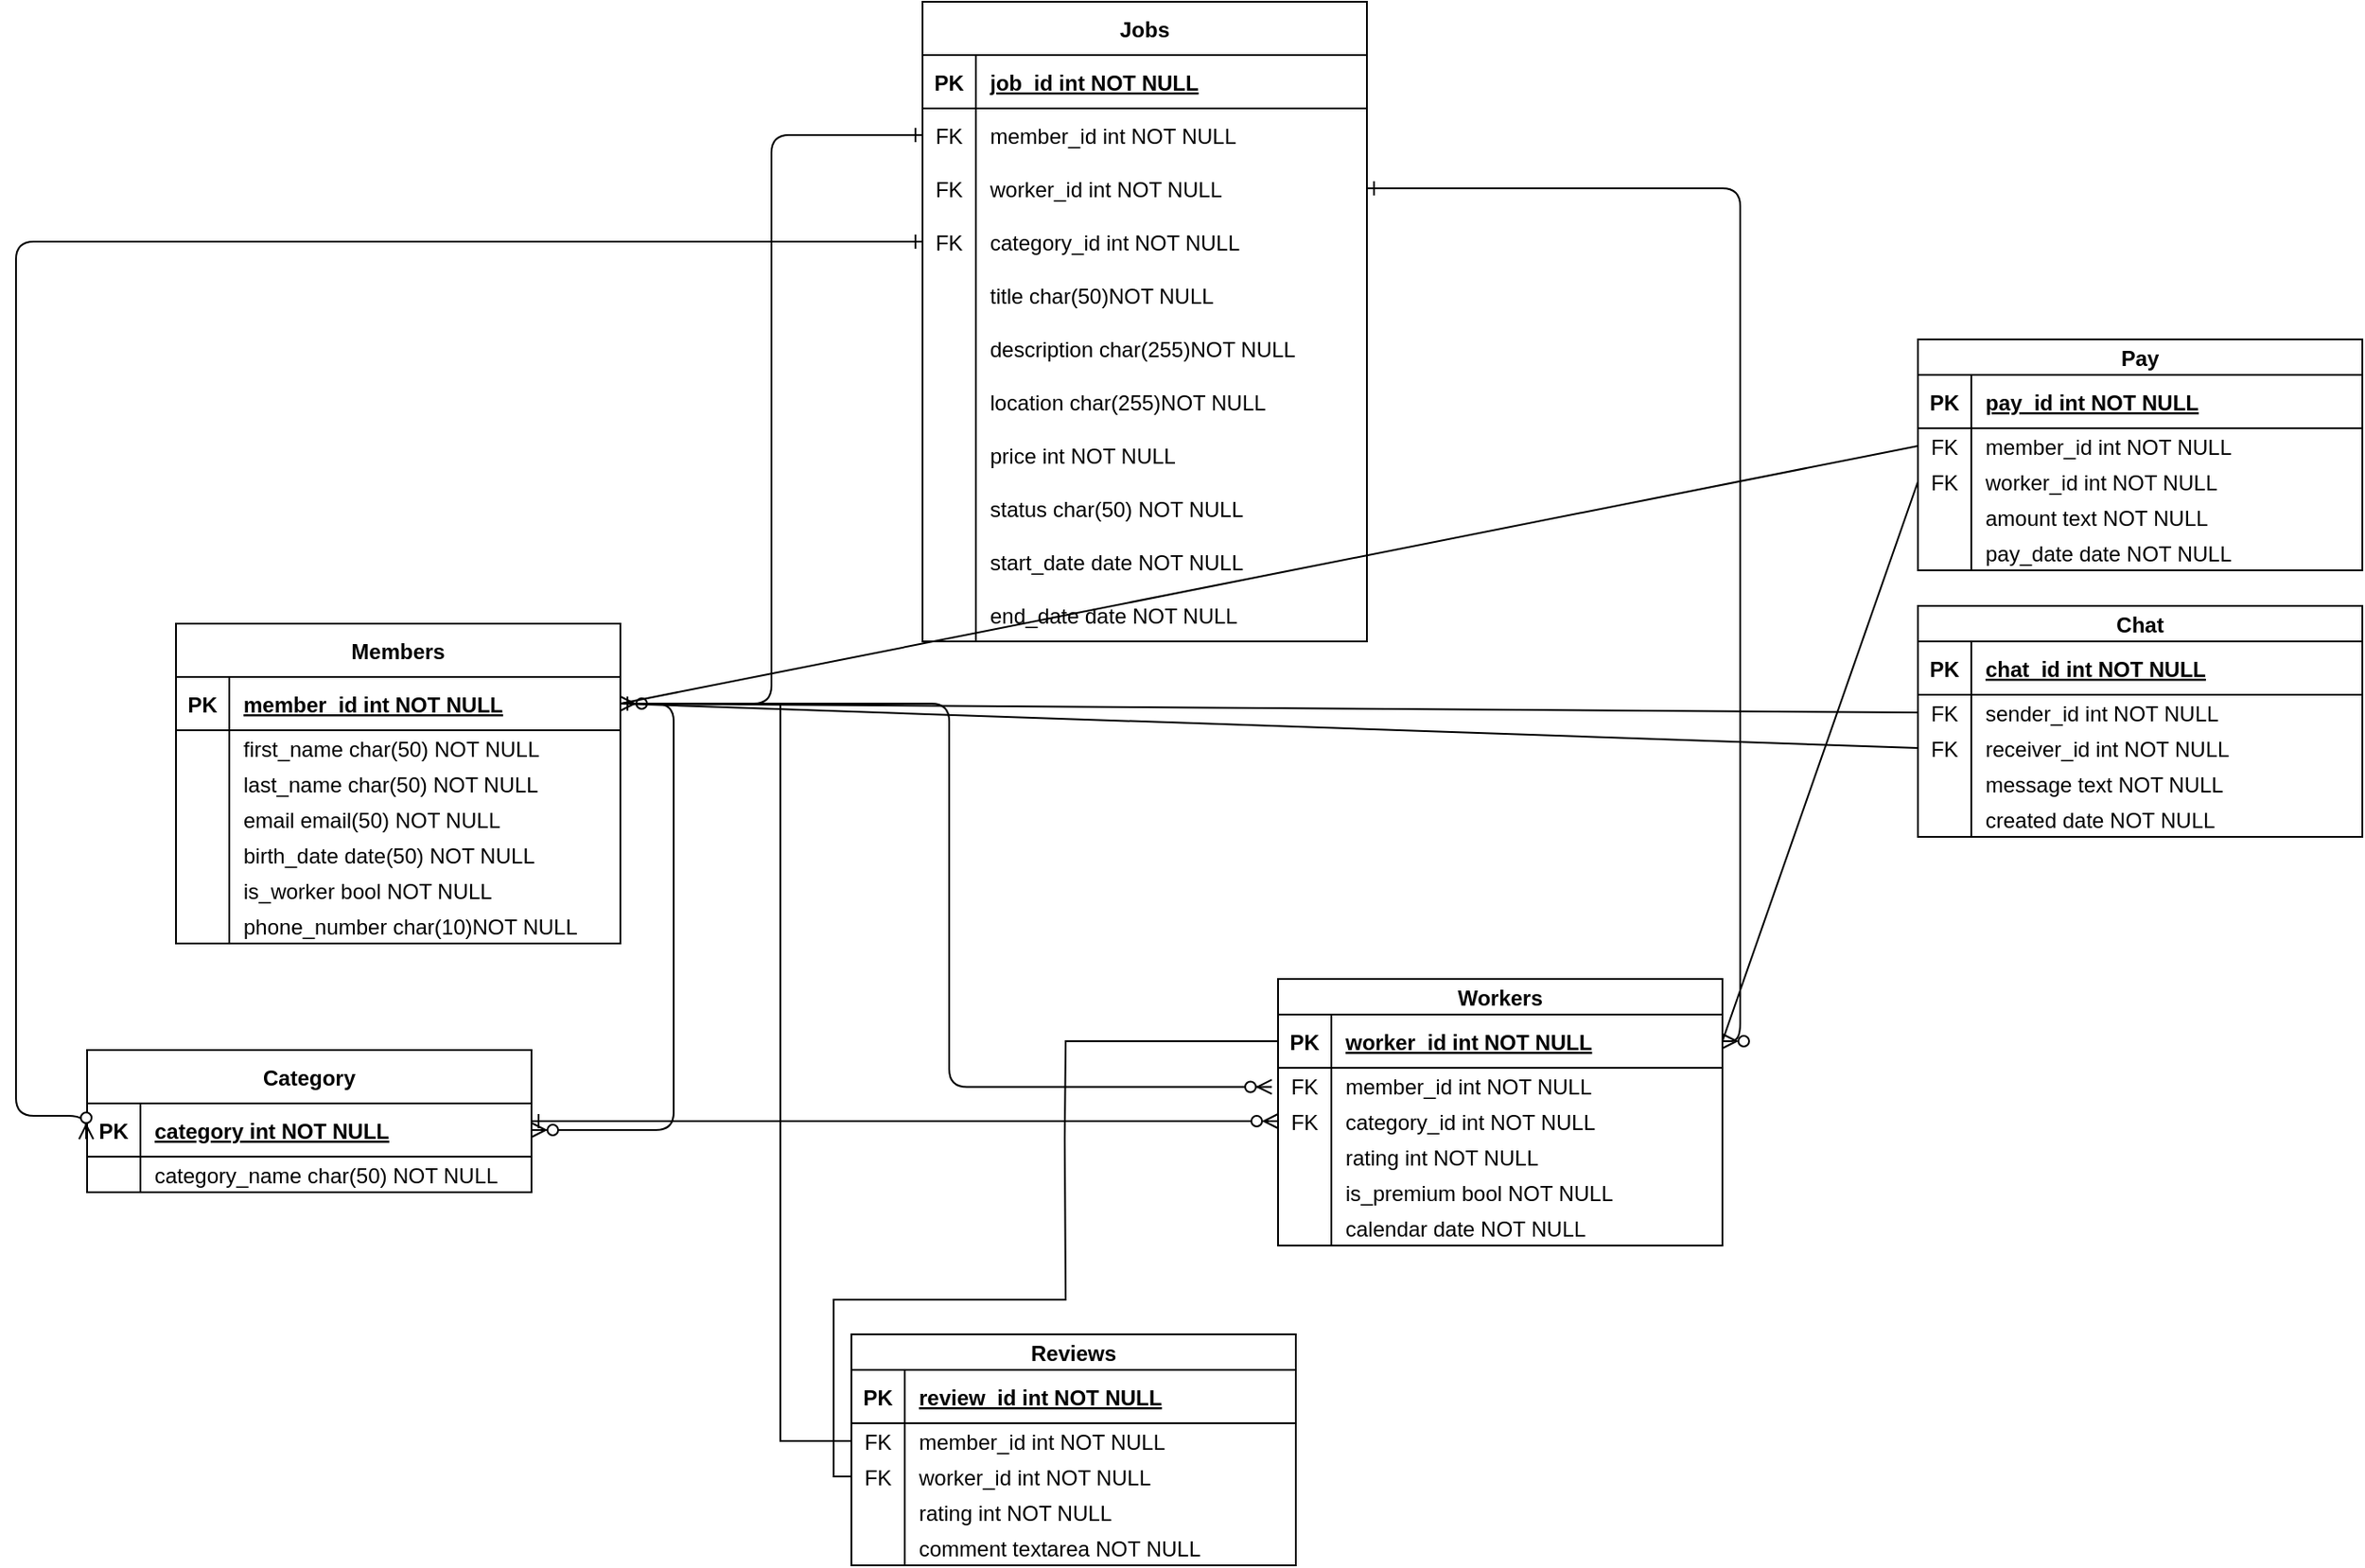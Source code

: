 <mxfile version="21.2.8" type="github">
  <diagram id="R2lEEEUBdFMjLlhIrx00" name="Page-1">
    <mxGraphModel dx="1394" dy="1897" grid="1" gridSize="10" guides="1" tooltips="1" connect="1" arrows="1" fold="1" page="1" pageScale="1" pageWidth="850" pageHeight="1100" math="0" shadow="0" extFonts="Permanent Marker^https://fonts.googleapis.com/css?family=Permanent+Marker">
      <root>
        <mxCell id="0" />
        <mxCell id="1" parent="0" />
        <mxCell id="C-vyLk0tnHw3VtMMgP7b-1" value="" style="edgeStyle=orthogonalEdgeStyle;endArrow=ERzeroToMany;startArrow=ERone;endFill=1;startFill=0;entryX=-0.014;entryY=0.536;entryDx=0;entryDy=0;entryPerimeter=0;" parent="1" source="C-vyLk0tnHw3VtMMgP7b-24" target="wk7BbufMR_cjtcWU5ep9-25" edge="1">
          <mxGeometry width="100" height="100" relative="1" as="geometry">
            <mxPoint x="340" y="720" as="sourcePoint" />
            <mxPoint x="330" y="570" as="targetPoint" />
          </mxGeometry>
        </mxCell>
        <mxCell id="C-vyLk0tnHw3VtMMgP7b-12" value="" style="endArrow=ERzeroToMany;startArrow=ERone;endFill=1;startFill=0;exitX=0;exitY=0.5;exitDx=0;exitDy=0;entryX=1;entryY=0.5;entryDx=0;entryDy=0;edgeStyle=orthogonalEdgeStyle;" parent="1" source="C-vyLk0tnHw3VtMMgP7b-6" target="C-vyLk0tnHw3VtMMgP7b-24" edge="1">
          <mxGeometry width="100" height="100" relative="1" as="geometry">
            <mxPoint x="400" y="180" as="sourcePoint" />
            <mxPoint x="480" y="-80" as="targetPoint" />
          </mxGeometry>
        </mxCell>
        <mxCell id="C-vyLk0tnHw3VtMMgP7b-2" value="Jobs" style="shape=table;startSize=30;container=1;collapsible=1;childLayout=tableLayout;fixedRows=1;rowLines=0;fontStyle=1;align=center;resizeLast=1;" parent="1" vertex="1">
          <mxGeometry x="550" y="-360" width="250" height="360" as="geometry" />
        </mxCell>
        <mxCell id="C-vyLk0tnHw3VtMMgP7b-3" value="" style="shape=partialRectangle;collapsible=0;dropTarget=0;pointerEvents=0;fillColor=none;points=[[0,0.5],[1,0.5]];portConstraint=eastwest;top=0;left=0;right=0;bottom=1;" parent="C-vyLk0tnHw3VtMMgP7b-2" vertex="1">
          <mxGeometry y="30" width="250" height="30" as="geometry" />
        </mxCell>
        <mxCell id="C-vyLk0tnHw3VtMMgP7b-4" value="PK" style="shape=partialRectangle;overflow=hidden;connectable=0;fillColor=none;top=0;left=0;bottom=0;right=0;fontStyle=1;" parent="C-vyLk0tnHw3VtMMgP7b-3" vertex="1">
          <mxGeometry width="30" height="30" as="geometry">
            <mxRectangle width="30" height="30" as="alternateBounds" />
          </mxGeometry>
        </mxCell>
        <mxCell id="C-vyLk0tnHw3VtMMgP7b-5" value="job_id int NOT NULL " style="shape=partialRectangle;overflow=hidden;connectable=0;fillColor=none;top=0;left=0;bottom=0;right=0;align=left;spacingLeft=6;fontStyle=5;" parent="C-vyLk0tnHw3VtMMgP7b-3" vertex="1">
          <mxGeometry x="30" width="220" height="30" as="geometry">
            <mxRectangle width="220" height="30" as="alternateBounds" />
          </mxGeometry>
        </mxCell>
        <mxCell id="C-vyLk0tnHw3VtMMgP7b-6" value="" style="shape=partialRectangle;collapsible=0;dropTarget=0;pointerEvents=0;fillColor=none;points=[[0,0.5],[1,0.5]];portConstraint=eastwest;top=0;left=0;right=0;bottom=0;" parent="C-vyLk0tnHw3VtMMgP7b-2" vertex="1">
          <mxGeometry y="60" width="250" height="30" as="geometry" />
        </mxCell>
        <mxCell id="C-vyLk0tnHw3VtMMgP7b-7" value="FK" style="shape=partialRectangle;overflow=hidden;connectable=0;fillColor=none;top=0;left=0;bottom=0;right=0;" parent="C-vyLk0tnHw3VtMMgP7b-6" vertex="1">
          <mxGeometry width="30" height="30" as="geometry">
            <mxRectangle width="30" height="30" as="alternateBounds" />
          </mxGeometry>
        </mxCell>
        <mxCell id="C-vyLk0tnHw3VtMMgP7b-8" value="member_id int NOT NULL" style="shape=partialRectangle;overflow=hidden;connectable=0;fillColor=none;top=0;left=0;bottom=0;right=0;align=left;spacingLeft=6;" parent="C-vyLk0tnHw3VtMMgP7b-6" vertex="1">
          <mxGeometry x="30" width="220" height="30" as="geometry">
            <mxRectangle width="220" height="30" as="alternateBounds" />
          </mxGeometry>
        </mxCell>
        <mxCell id="C-vyLk0tnHw3VtMMgP7b-9" value="" style="shape=partialRectangle;collapsible=0;dropTarget=0;pointerEvents=0;fillColor=none;points=[[0,0.5],[1,0.5]];portConstraint=eastwest;top=0;left=0;right=0;bottom=0;" parent="C-vyLk0tnHw3VtMMgP7b-2" vertex="1">
          <mxGeometry y="90" width="250" height="30" as="geometry" />
        </mxCell>
        <mxCell id="C-vyLk0tnHw3VtMMgP7b-10" value="FK" style="shape=partialRectangle;overflow=hidden;connectable=0;fillColor=none;top=0;left=0;bottom=0;right=0;" parent="C-vyLk0tnHw3VtMMgP7b-9" vertex="1">
          <mxGeometry width="30" height="30" as="geometry">
            <mxRectangle width="30" height="30" as="alternateBounds" />
          </mxGeometry>
        </mxCell>
        <mxCell id="C-vyLk0tnHw3VtMMgP7b-11" value="worker_id int NOT NULL" style="shape=partialRectangle;overflow=hidden;connectable=0;fillColor=none;top=0;left=0;bottom=0;right=0;align=left;spacingLeft=6;" parent="C-vyLk0tnHw3VtMMgP7b-9" vertex="1">
          <mxGeometry x="30" width="220" height="30" as="geometry">
            <mxRectangle width="220" height="30" as="alternateBounds" />
          </mxGeometry>
        </mxCell>
        <mxCell id="wk7BbufMR_cjtcWU5ep9-54" value="" style="shape=partialRectangle;collapsible=0;dropTarget=0;pointerEvents=0;fillColor=none;points=[[0,0.5],[1,0.5]];portConstraint=eastwest;top=0;left=0;right=0;bottom=0;" parent="C-vyLk0tnHw3VtMMgP7b-2" vertex="1">
          <mxGeometry y="120" width="250" height="30" as="geometry" />
        </mxCell>
        <mxCell id="wk7BbufMR_cjtcWU5ep9-55" value="FK" style="shape=partialRectangle;overflow=hidden;connectable=0;fillColor=none;top=0;left=0;bottom=0;right=0;" parent="wk7BbufMR_cjtcWU5ep9-54" vertex="1">
          <mxGeometry width="30" height="30" as="geometry">
            <mxRectangle width="30" height="30" as="alternateBounds" />
          </mxGeometry>
        </mxCell>
        <mxCell id="wk7BbufMR_cjtcWU5ep9-56" value="category_id int NOT NULL" style="shape=partialRectangle;overflow=hidden;connectable=0;fillColor=none;top=0;left=0;bottom=0;right=0;align=left;spacingLeft=6;" parent="wk7BbufMR_cjtcWU5ep9-54" vertex="1">
          <mxGeometry x="30" width="220" height="30" as="geometry">
            <mxRectangle width="220" height="30" as="alternateBounds" />
          </mxGeometry>
        </mxCell>
        <mxCell id="wk7BbufMR_cjtcWU5ep9-72" value="" style="shape=partialRectangle;collapsible=0;dropTarget=0;pointerEvents=0;fillColor=none;points=[[0,0.5],[1,0.5]];portConstraint=eastwest;top=0;left=0;right=0;bottom=0;" parent="C-vyLk0tnHw3VtMMgP7b-2" vertex="1">
          <mxGeometry y="150" width="250" height="30" as="geometry" />
        </mxCell>
        <mxCell id="wk7BbufMR_cjtcWU5ep9-73" value="" style="shape=partialRectangle;overflow=hidden;connectable=0;fillColor=none;top=0;left=0;bottom=0;right=0;" parent="wk7BbufMR_cjtcWU5ep9-72" vertex="1">
          <mxGeometry width="30" height="30" as="geometry">
            <mxRectangle width="30" height="30" as="alternateBounds" />
          </mxGeometry>
        </mxCell>
        <mxCell id="wk7BbufMR_cjtcWU5ep9-74" value="title char(50)NOT NULL" style="shape=partialRectangle;overflow=hidden;connectable=0;fillColor=none;top=0;left=0;bottom=0;right=0;align=left;spacingLeft=6;" parent="wk7BbufMR_cjtcWU5ep9-72" vertex="1">
          <mxGeometry x="30" width="220" height="30" as="geometry">
            <mxRectangle width="220" height="30" as="alternateBounds" />
          </mxGeometry>
        </mxCell>
        <mxCell id="wk7BbufMR_cjtcWU5ep9-75" value="" style="shape=partialRectangle;collapsible=0;dropTarget=0;pointerEvents=0;fillColor=none;points=[[0,0.5],[1,0.5]];portConstraint=eastwest;top=0;left=0;right=0;bottom=0;" parent="C-vyLk0tnHw3VtMMgP7b-2" vertex="1">
          <mxGeometry y="180" width="250" height="30" as="geometry" />
        </mxCell>
        <mxCell id="wk7BbufMR_cjtcWU5ep9-76" value="" style="shape=partialRectangle;overflow=hidden;connectable=0;fillColor=none;top=0;left=0;bottom=0;right=0;" parent="wk7BbufMR_cjtcWU5ep9-75" vertex="1">
          <mxGeometry width="30" height="30" as="geometry">
            <mxRectangle width="30" height="30" as="alternateBounds" />
          </mxGeometry>
        </mxCell>
        <mxCell id="wk7BbufMR_cjtcWU5ep9-77" value="description char(255)NOT NULL" style="shape=partialRectangle;overflow=hidden;connectable=0;fillColor=none;top=0;left=0;bottom=0;right=0;align=left;spacingLeft=6;" parent="wk7BbufMR_cjtcWU5ep9-75" vertex="1">
          <mxGeometry x="30" width="220" height="30" as="geometry">
            <mxRectangle width="220" height="30" as="alternateBounds" />
          </mxGeometry>
        </mxCell>
        <mxCell id="wk7BbufMR_cjtcWU5ep9-78" value="" style="shape=partialRectangle;collapsible=0;dropTarget=0;pointerEvents=0;fillColor=none;points=[[0,0.5],[1,0.5]];portConstraint=eastwest;top=0;left=0;right=0;bottom=0;" parent="C-vyLk0tnHw3VtMMgP7b-2" vertex="1">
          <mxGeometry y="210" width="250" height="30" as="geometry" />
        </mxCell>
        <mxCell id="wk7BbufMR_cjtcWU5ep9-79" value="" style="shape=partialRectangle;overflow=hidden;connectable=0;fillColor=none;top=0;left=0;bottom=0;right=0;" parent="wk7BbufMR_cjtcWU5ep9-78" vertex="1">
          <mxGeometry width="30" height="30" as="geometry">
            <mxRectangle width="30" height="30" as="alternateBounds" />
          </mxGeometry>
        </mxCell>
        <mxCell id="wk7BbufMR_cjtcWU5ep9-80" value="location char(255)NOT NULL" style="shape=partialRectangle;overflow=hidden;connectable=0;fillColor=none;top=0;left=0;bottom=0;right=0;align=left;spacingLeft=6;" parent="wk7BbufMR_cjtcWU5ep9-78" vertex="1">
          <mxGeometry x="30" width="220" height="30" as="geometry">
            <mxRectangle width="220" height="30" as="alternateBounds" />
          </mxGeometry>
        </mxCell>
        <mxCell id="wk7BbufMR_cjtcWU5ep9-83" value="" style="shape=partialRectangle;collapsible=0;dropTarget=0;pointerEvents=0;fillColor=none;points=[[0,0.5],[1,0.5]];portConstraint=eastwest;top=0;left=0;right=0;bottom=0;" parent="C-vyLk0tnHw3VtMMgP7b-2" vertex="1">
          <mxGeometry y="240" width="250" height="30" as="geometry" />
        </mxCell>
        <mxCell id="wk7BbufMR_cjtcWU5ep9-84" value="" style="shape=partialRectangle;overflow=hidden;connectable=0;fillColor=none;top=0;left=0;bottom=0;right=0;" parent="wk7BbufMR_cjtcWU5ep9-83" vertex="1">
          <mxGeometry width="30" height="30" as="geometry">
            <mxRectangle width="30" height="30" as="alternateBounds" />
          </mxGeometry>
        </mxCell>
        <mxCell id="wk7BbufMR_cjtcWU5ep9-85" value="price int NOT NULL" style="shape=partialRectangle;overflow=hidden;connectable=0;fillColor=none;top=0;left=0;bottom=0;right=0;align=left;spacingLeft=6;" parent="wk7BbufMR_cjtcWU5ep9-83" vertex="1">
          <mxGeometry x="30" width="220" height="30" as="geometry">
            <mxRectangle width="220" height="30" as="alternateBounds" />
          </mxGeometry>
        </mxCell>
        <mxCell id="wk7BbufMR_cjtcWU5ep9-86" value="" style="shape=partialRectangle;collapsible=0;dropTarget=0;pointerEvents=0;fillColor=none;points=[[0,0.5],[1,0.5]];portConstraint=eastwest;top=0;left=0;right=0;bottom=0;" parent="C-vyLk0tnHw3VtMMgP7b-2" vertex="1">
          <mxGeometry y="270" width="250" height="30" as="geometry" />
        </mxCell>
        <mxCell id="wk7BbufMR_cjtcWU5ep9-87" value="" style="shape=partialRectangle;overflow=hidden;connectable=0;fillColor=none;top=0;left=0;bottom=0;right=0;" parent="wk7BbufMR_cjtcWU5ep9-86" vertex="1">
          <mxGeometry width="30" height="30" as="geometry">
            <mxRectangle width="30" height="30" as="alternateBounds" />
          </mxGeometry>
        </mxCell>
        <mxCell id="wk7BbufMR_cjtcWU5ep9-88" value="status char(50) NOT NULL" style="shape=partialRectangle;overflow=hidden;connectable=0;fillColor=none;top=0;left=0;bottom=0;right=0;align=left;spacingLeft=6;" parent="wk7BbufMR_cjtcWU5ep9-86" vertex="1">
          <mxGeometry x="30" width="220" height="30" as="geometry">
            <mxRectangle width="220" height="30" as="alternateBounds" />
          </mxGeometry>
        </mxCell>
        <mxCell id="wk7BbufMR_cjtcWU5ep9-109" value="" style="shape=partialRectangle;collapsible=0;dropTarget=0;pointerEvents=0;fillColor=none;points=[[0,0.5],[1,0.5]];portConstraint=eastwest;top=0;left=0;right=0;bottom=0;" parent="C-vyLk0tnHw3VtMMgP7b-2" vertex="1">
          <mxGeometry y="300" width="250" height="30" as="geometry" />
        </mxCell>
        <mxCell id="wk7BbufMR_cjtcWU5ep9-110" value="" style="shape=partialRectangle;overflow=hidden;connectable=0;fillColor=none;top=0;left=0;bottom=0;right=0;" parent="wk7BbufMR_cjtcWU5ep9-109" vertex="1">
          <mxGeometry width="30" height="30" as="geometry">
            <mxRectangle width="30" height="30" as="alternateBounds" />
          </mxGeometry>
        </mxCell>
        <mxCell id="wk7BbufMR_cjtcWU5ep9-111" value="start_date date NOT NULL" style="shape=partialRectangle;overflow=hidden;connectable=0;fillColor=none;top=0;left=0;bottom=0;right=0;align=left;spacingLeft=6;" parent="wk7BbufMR_cjtcWU5ep9-109" vertex="1">
          <mxGeometry x="30" width="220" height="30" as="geometry">
            <mxRectangle width="220" height="30" as="alternateBounds" />
          </mxGeometry>
        </mxCell>
        <mxCell id="wk7BbufMR_cjtcWU5ep9-112" value="" style="shape=partialRectangle;collapsible=0;dropTarget=0;pointerEvents=0;fillColor=none;points=[[0,0.5],[1,0.5]];portConstraint=eastwest;top=0;left=0;right=0;bottom=0;" parent="C-vyLk0tnHw3VtMMgP7b-2" vertex="1">
          <mxGeometry y="330" width="250" height="30" as="geometry" />
        </mxCell>
        <mxCell id="wk7BbufMR_cjtcWU5ep9-113" value="" style="shape=partialRectangle;overflow=hidden;connectable=0;fillColor=none;top=0;left=0;bottom=0;right=0;" parent="wk7BbufMR_cjtcWU5ep9-112" vertex="1">
          <mxGeometry width="30" height="30" as="geometry">
            <mxRectangle width="30" height="30" as="alternateBounds" />
          </mxGeometry>
        </mxCell>
        <mxCell id="wk7BbufMR_cjtcWU5ep9-114" value="end_date date NOT NULL" style="shape=partialRectangle;overflow=hidden;connectable=0;fillColor=none;top=0;left=0;bottom=0;right=0;align=left;spacingLeft=6;" parent="wk7BbufMR_cjtcWU5ep9-112" vertex="1">
          <mxGeometry x="30" width="220" height="30" as="geometry">
            <mxRectangle width="220" height="30" as="alternateBounds" />
          </mxGeometry>
        </mxCell>
        <mxCell id="C-vyLk0tnHw3VtMMgP7b-23" value="Members" style="shape=table;startSize=30;container=1;collapsible=1;childLayout=tableLayout;fixedRows=1;rowLines=0;fontStyle=1;align=center;resizeLast=1;" parent="1" vertex="1">
          <mxGeometry x="130" y="-10" width="250" height="180" as="geometry" />
        </mxCell>
        <mxCell id="C-vyLk0tnHw3VtMMgP7b-24" value="" style="shape=partialRectangle;collapsible=0;dropTarget=0;pointerEvents=0;fillColor=none;points=[[0,0.5],[1,0.5]];portConstraint=eastwest;top=0;left=0;right=0;bottom=1;" parent="C-vyLk0tnHw3VtMMgP7b-23" vertex="1">
          <mxGeometry y="30" width="250" height="30" as="geometry" />
        </mxCell>
        <mxCell id="C-vyLk0tnHw3VtMMgP7b-25" value="PK" style="shape=partialRectangle;overflow=hidden;connectable=0;fillColor=none;top=0;left=0;bottom=0;right=0;fontStyle=1;" parent="C-vyLk0tnHw3VtMMgP7b-24" vertex="1">
          <mxGeometry width="30" height="30" as="geometry">
            <mxRectangle width="30" height="30" as="alternateBounds" />
          </mxGeometry>
        </mxCell>
        <mxCell id="C-vyLk0tnHw3VtMMgP7b-26" value="member_id int NOT NULL " style="shape=partialRectangle;overflow=hidden;connectable=0;fillColor=none;top=0;left=0;bottom=0;right=0;align=left;spacingLeft=6;fontStyle=5;" parent="C-vyLk0tnHw3VtMMgP7b-24" vertex="1">
          <mxGeometry x="30" width="220" height="30" as="geometry">
            <mxRectangle width="220" height="30" as="alternateBounds" />
          </mxGeometry>
        </mxCell>
        <mxCell id="C-vyLk0tnHw3VtMMgP7b-27" value="" style="shape=partialRectangle;collapsible=0;dropTarget=0;pointerEvents=0;fillColor=none;points=[[0,0.5],[1,0.5]];portConstraint=eastwest;top=0;left=0;right=0;bottom=0;" parent="C-vyLk0tnHw3VtMMgP7b-23" vertex="1">
          <mxGeometry y="60" width="250" height="20" as="geometry" />
        </mxCell>
        <mxCell id="C-vyLk0tnHw3VtMMgP7b-28" value="" style="shape=partialRectangle;overflow=hidden;connectable=0;fillColor=none;top=0;left=0;bottom=0;right=0;" parent="C-vyLk0tnHw3VtMMgP7b-27" vertex="1">
          <mxGeometry width="30" height="20" as="geometry">
            <mxRectangle width="30" height="20" as="alternateBounds" />
          </mxGeometry>
        </mxCell>
        <mxCell id="C-vyLk0tnHw3VtMMgP7b-29" value="first_name char(50) NOT NULL" style="shape=partialRectangle;overflow=hidden;connectable=0;fillColor=none;top=0;left=0;bottom=0;right=0;align=left;spacingLeft=6;" parent="C-vyLk0tnHw3VtMMgP7b-27" vertex="1">
          <mxGeometry x="30" width="220" height="20" as="geometry">
            <mxRectangle width="220" height="20" as="alternateBounds" />
          </mxGeometry>
        </mxCell>
        <mxCell id="wk7BbufMR_cjtcWU5ep9-3" value="" style="shape=partialRectangle;collapsible=0;dropTarget=0;pointerEvents=0;fillColor=none;points=[[0,0.5],[1,0.5]];portConstraint=eastwest;top=0;left=0;right=0;bottom=0;" parent="C-vyLk0tnHw3VtMMgP7b-23" vertex="1">
          <mxGeometry y="80" width="250" height="20" as="geometry" />
        </mxCell>
        <mxCell id="wk7BbufMR_cjtcWU5ep9-4" value="" style="shape=partialRectangle;overflow=hidden;connectable=0;fillColor=none;top=0;left=0;bottom=0;right=0;" parent="wk7BbufMR_cjtcWU5ep9-3" vertex="1">
          <mxGeometry width="30" height="20" as="geometry">
            <mxRectangle width="30" height="20" as="alternateBounds" />
          </mxGeometry>
        </mxCell>
        <mxCell id="wk7BbufMR_cjtcWU5ep9-5" value="last_name char(50) NOT NULL" style="shape=partialRectangle;overflow=hidden;connectable=0;fillColor=none;top=0;left=0;bottom=0;right=0;align=left;spacingLeft=6;" parent="wk7BbufMR_cjtcWU5ep9-3" vertex="1">
          <mxGeometry x="30" width="220" height="20" as="geometry">
            <mxRectangle width="220" height="20" as="alternateBounds" />
          </mxGeometry>
        </mxCell>
        <mxCell id="wk7BbufMR_cjtcWU5ep9-15" value="" style="shape=partialRectangle;collapsible=0;dropTarget=0;pointerEvents=0;fillColor=none;points=[[0,0.5],[1,0.5]];portConstraint=eastwest;top=0;left=0;right=0;bottom=0;" parent="C-vyLk0tnHw3VtMMgP7b-23" vertex="1">
          <mxGeometry y="100" width="250" height="20" as="geometry" />
        </mxCell>
        <mxCell id="wk7BbufMR_cjtcWU5ep9-16" value="" style="shape=partialRectangle;overflow=hidden;connectable=0;fillColor=none;top=0;left=0;bottom=0;right=0;" parent="wk7BbufMR_cjtcWU5ep9-15" vertex="1">
          <mxGeometry width="30" height="20" as="geometry">
            <mxRectangle width="30" height="20" as="alternateBounds" />
          </mxGeometry>
        </mxCell>
        <mxCell id="wk7BbufMR_cjtcWU5ep9-17" value="email email(50) NOT NULL" style="shape=partialRectangle;overflow=hidden;connectable=0;fillColor=none;top=0;left=0;bottom=0;right=0;align=left;spacingLeft=6;" parent="wk7BbufMR_cjtcWU5ep9-15" vertex="1">
          <mxGeometry x="30" width="220" height="20" as="geometry">
            <mxRectangle width="220" height="20" as="alternateBounds" />
          </mxGeometry>
        </mxCell>
        <mxCell id="wk7BbufMR_cjtcWU5ep9-18" value="" style="shape=partialRectangle;collapsible=0;dropTarget=0;pointerEvents=0;fillColor=none;points=[[0,0.5],[1,0.5]];portConstraint=eastwest;top=0;left=0;right=0;bottom=0;" parent="C-vyLk0tnHw3VtMMgP7b-23" vertex="1">
          <mxGeometry y="120" width="250" height="20" as="geometry" />
        </mxCell>
        <mxCell id="wk7BbufMR_cjtcWU5ep9-19" value="" style="shape=partialRectangle;overflow=hidden;connectable=0;fillColor=none;top=0;left=0;bottom=0;right=0;" parent="wk7BbufMR_cjtcWU5ep9-18" vertex="1">
          <mxGeometry width="30" height="20" as="geometry">
            <mxRectangle width="30" height="20" as="alternateBounds" />
          </mxGeometry>
        </mxCell>
        <mxCell id="wk7BbufMR_cjtcWU5ep9-20" value="birth_date date(50) NOT NULL" style="shape=partialRectangle;overflow=hidden;connectable=0;fillColor=none;top=0;left=0;bottom=0;right=0;align=left;spacingLeft=6;" parent="wk7BbufMR_cjtcWU5ep9-18" vertex="1">
          <mxGeometry x="30" width="220" height="20" as="geometry">
            <mxRectangle width="220" height="20" as="alternateBounds" />
          </mxGeometry>
        </mxCell>
        <mxCell id="wk7BbufMR_cjtcWU5ep9-93" value="" style="shape=partialRectangle;collapsible=0;dropTarget=0;pointerEvents=0;fillColor=none;points=[[0,0.5],[1,0.5]];portConstraint=eastwest;top=0;left=0;right=0;bottom=0;" parent="C-vyLk0tnHw3VtMMgP7b-23" vertex="1">
          <mxGeometry y="140" width="250" height="20" as="geometry" />
        </mxCell>
        <mxCell id="wk7BbufMR_cjtcWU5ep9-94" value="" style="shape=partialRectangle;overflow=hidden;connectable=0;fillColor=none;top=0;left=0;bottom=0;right=0;" parent="wk7BbufMR_cjtcWU5ep9-93" vertex="1">
          <mxGeometry width="30" height="20" as="geometry">
            <mxRectangle width="30" height="20" as="alternateBounds" />
          </mxGeometry>
        </mxCell>
        <mxCell id="wk7BbufMR_cjtcWU5ep9-95" value="is_worker bool NOT NULL" style="shape=partialRectangle;overflow=hidden;connectable=0;fillColor=none;top=0;left=0;bottom=0;right=0;align=left;spacingLeft=6;" parent="wk7BbufMR_cjtcWU5ep9-93" vertex="1">
          <mxGeometry x="30" width="220" height="20" as="geometry">
            <mxRectangle width="220" height="20" as="alternateBounds" />
          </mxGeometry>
        </mxCell>
        <mxCell id="wk7BbufMR_cjtcWU5ep9-99" value="" style="shape=partialRectangle;collapsible=0;dropTarget=0;pointerEvents=0;fillColor=none;points=[[0,0.5],[1,0.5]];portConstraint=eastwest;top=0;left=0;right=0;bottom=0;" parent="C-vyLk0tnHw3VtMMgP7b-23" vertex="1">
          <mxGeometry y="160" width="250" height="20" as="geometry" />
        </mxCell>
        <mxCell id="wk7BbufMR_cjtcWU5ep9-100" value="" style="shape=partialRectangle;overflow=hidden;connectable=0;fillColor=none;top=0;left=0;bottom=0;right=0;" parent="wk7BbufMR_cjtcWU5ep9-99" vertex="1">
          <mxGeometry width="30" height="20" as="geometry">
            <mxRectangle width="30" height="20" as="alternateBounds" />
          </mxGeometry>
        </mxCell>
        <mxCell id="wk7BbufMR_cjtcWU5ep9-101" value="phone_number char(10)NOT NULL" style="shape=partialRectangle;overflow=hidden;connectable=0;fillColor=none;top=0;left=0;bottom=0;right=0;align=left;spacingLeft=6;" parent="wk7BbufMR_cjtcWU5ep9-99" vertex="1">
          <mxGeometry x="30" width="220" height="20" as="geometry">
            <mxRectangle width="220" height="20" as="alternateBounds" />
          </mxGeometry>
        </mxCell>
        <mxCell id="wk7BbufMR_cjtcWU5ep9-21" value="Workers" style="shape=table;startSize=20;container=1;collapsible=1;childLayout=tableLayout;fixedRows=1;rowLines=0;fontStyle=1;align=center;resizeLast=1;" parent="1" vertex="1">
          <mxGeometry x="750" y="190" width="250" height="150" as="geometry" />
        </mxCell>
        <mxCell id="wk7BbufMR_cjtcWU5ep9-22" value="" style="shape=partialRectangle;collapsible=0;dropTarget=0;pointerEvents=0;fillColor=none;points=[[0,0.5],[1,0.5]];portConstraint=eastwest;top=0;left=0;right=0;bottom=1;" parent="wk7BbufMR_cjtcWU5ep9-21" vertex="1">
          <mxGeometry y="20" width="250" height="30" as="geometry" />
        </mxCell>
        <mxCell id="wk7BbufMR_cjtcWU5ep9-23" value="PK" style="shape=partialRectangle;overflow=hidden;connectable=0;fillColor=none;top=0;left=0;bottom=0;right=0;fontStyle=1;" parent="wk7BbufMR_cjtcWU5ep9-22" vertex="1">
          <mxGeometry width="30" height="30" as="geometry">
            <mxRectangle width="30" height="30" as="alternateBounds" />
          </mxGeometry>
        </mxCell>
        <mxCell id="wk7BbufMR_cjtcWU5ep9-24" value="worker_id int NOT NULL " style="shape=partialRectangle;overflow=hidden;connectable=0;fillColor=none;top=0;left=0;bottom=0;right=0;align=left;spacingLeft=6;fontStyle=5;" parent="wk7BbufMR_cjtcWU5ep9-22" vertex="1">
          <mxGeometry x="30" width="220" height="30" as="geometry">
            <mxRectangle width="220" height="30" as="alternateBounds" />
          </mxGeometry>
        </mxCell>
        <mxCell id="wk7BbufMR_cjtcWU5ep9-25" value="" style="shape=partialRectangle;collapsible=0;dropTarget=0;pointerEvents=0;fillColor=none;points=[[0,0.5],[1,0.5]];portConstraint=eastwest;top=0;left=0;right=0;bottom=0;" parent="wk7BbufMR_cjtcWU5ep9-21" vertex="1">
          <mxGeometry y="50" width="250" height="20" as="geometry" />
        </mxCell>
        <mxCell id="wk7BbufMR_cjtcWU5ep9-26" value="FK" style="shape=partialRectangle;overflow=hidden;connectable=0;fillColor=none;top=0;left=0;bottom=0;right=0;" parent="wk7BbufMR_cjtcWU5ep9-25" vertex="1">
          <mxGeometry width="30" height="20" as="geometry">
            <mxRectangle width="30" height="20" as="alternateBounds" />
          </mxGeometry>
        </mxCell>
        <mxCell id="wk7BbufMR_cjtcWU5ep9-27" value="member_id int NOT NULL" style="shape=partialRectangle;overflow=hidden;connectable=0;fillColor=none;top=0;left=0;bottom=0;right=0;align=left;spacingLeft=6;" parent="wk7BbufMR_cjtcWU5ep9-25" vertex="1">
          <mxGeometry x="30" width="220" height="20" as="geometry">
            <mxRectangle width="220" height="20" as="alternateBounds" />
          </mxGeometry>
        </mxCell>
        <mxCell id="wk7BbufMR_cjtcWU5ep9-28" value="" style="shape=partialRectangle;collapsible=0;dropTarget=0;pointerEvents=0;fillColor=none;points=[[0,0.5],[1,0.5]];portConstraint=eastwest;top=0;left=0;right=0;bottom=0;" parent="wk7BbufMR_cjtcWU5ep9-21" vertex="1">
          <mxGeometry y="70" width="250" height="20" as="geometry" />
        </mxCell>
        <mxCell id="wk7BbufMR_cjtcWU5ep9-29" value="FK" style="shape=partialRectangle;overflow=hidden;connectable=0;fillColor=none;top=0;left=0;bottom=0;right=0;" parent="wk7BbufMR_cjtcWU5ep9-28" vertex="1">
          <mxGeometry width="30" height="20" as="geometry">
            <mxRectangle width="30" height="20" as="alternateBounds" />
          </mxGeometry>
        </mxCell>
        <mxCell id="wk7BbufMR_cjtcWU5ep9-30" value="category_id int NOT NULL" style="shape=partialRectangle;overflow=hidden;connectable=0;fillColor=none;top=0;left=0;bottom=0;right=0;align=left;spacingLeft=6;" parent="wk7BbufMR_cjtcWU5ep9-28" vertex="1">
          <mxGeometry x="30" width="220" height="20" as="geometry">
            <mxRectangle width="220" height="20" as="alternateBounds" />
          </mxGeometry>
        </mxCell>
        <mxCell id="wk7BbufMR_cjtcWU5ep9-31" value="" style="shape=partialRectangle;collapsible=0;dropTarget=0;pointerEvents=0;fillColor=none;points=[[0,0.5],[1,0.5]];portConstraint=eastwest;top=0;left=0;right=0;bottom=0;" parent="wk7BbufMR_cjtcWU5ep9-21" vertex="1">
          <mxGeometry y="90" width="250" height="20" as="geometry" />
        </mxCell>
        <mxCell id="wk7BbufMR_cjtcWU5ep9-32" value="" style="shape=partialRectangle;overflow=hidden;connectable=0;fillColor=none;top=0;left=0;bottom=0;right=0;" parent="wk7BbufMR_cjtcWU5ep9-31" vertex="1">
          <mxGeometry width="30" height="20" as="geometry">
            <mxRectangle width="30" height="20" as="alternateBounds" />
          </mxGeometry>
        </mxCell>
        <mxCell id="wk7BbufMR_cjtcWU5ep9-33" value="rating int NOT NULL" style="shape=partialRectangle;overflow=hidden;connectable=0;fillColor=none;top=0;left=0;bottom=0;right=0;align=left;spacingLeft=6;" parent="wk7BbufMR_cjtcWU5ep9-31" vertex="1">
          <mxGeometry x="30" width="220" height="20" as="geometry">
            <mxRectangle width="220" height="20" as="alternateBounds" />
          </mxGeometry>
        </mxCell>
        <mxCell id="wk7BbufMR_cjtcWU5ep9-34" value="" style="shape=partialRectangle;collapsible=0;dropTarget=0;pointerEvents=0;fillColor=none;points=[[0,0.5],[1,0.5]];portConstraint=eastwest;top=0;left=0;right=0;bottom=0;" parent="wk7BbufMR_cjtcWU5ep9-21" vertex="1">
          <mxGeometry y="110" width="250" height="20" as="geometry" />
        </mxCell>
        <mxCell id="wk7BbufMR_cjtcWU5ep9-35" value="" style="shape=partialRectangle;overflow=hidden;connectable=0;fillColor=none;top=0;left=0;bottom=0;right=0;" parent="wk7BbufMR_cjtcWU5ep9-34" vertex="1">
          <mxGeometry width="30" height="20" as="geometry">
            <mxRectangle width="30" height="20" as="alternateBounds" />
          </mxGeometry>
        </mxCell>
        <mxCell id="wk7BbufMR_cjtcWU5ep9-36" value="is_premium bool NOT NULL" style="shape=partialRectangle;overflow=hidden;connectable=0;fillColor=none;top=0;left=0;bottom=0;right=0;align=left;spacingLeft=6;" parent="wk7BbufMR_cjtcWU5ep9-34" vertex="1">
          <mxGeometry x="30" width="220" height="20" as="geometry">
            <mxRectangle width="220" height="20" as="alternateBounds" />
          </mxGeometry>
        </mxCell>
        <mxCell id="wk7BbufMR_cjtcWU5ep9-106" value="" style="shape=partialRectangle;collapsible=0;dropTarget=0;pointerEvents=0;fillColor=none;points=[[0,0.5],[1,0.5]];portConstraint=eastwest;top=0;left=0;right=0;bottom=0;" parent="wk7BbufMR_cjtcWU5ep9-21" vertex="1">
          <mxGeometry y="130" width="250" height="20" as="geometry" />
        </mxCell>
        <mxCell id="wk7BbufMR_cjtcWU5ep9-107" value="" style="shape=partialRectangle;overflow=hidden;connectable=0;fillColor=none;top=0;left=0;bottom=0;right=0;" parent="wk7BbufMR_cjtcWU5ep9-106" vertex="1">
          <mxGeometry width="30" height="20" as="geometry">
            <mxRectangle width="30" height="20" as="alternateBounds" />
          </mxGeometry>
        </mxCell>
        <mxCell id="wk7BbufMR_cjtcWU5ep9-108" value="calendar date NOT NULL" style="shape=partialRectangle;overflow=hidden;connectable=0;fillColor=none;top=0;left=0;bottom=0;right=0;align=left;spacingLeft=6;" parent="wk7BbufMR_cjtcWU5ep9-106" vertex="1">
          <mxGeometry x="30" width="220" height="20" as="geometry">
            <mxRectangle width="220" height="20" as="alternateBounds" />
          </mxGeometry>
        </mxCell>
        <mxCell id="wk7BbufMR_cjtcWU5ep9-37" value="Category" style="shape=table;startSize=30;container=1;collapsible=1;childLayout=tableLayout;fixedRows=1;rowLines=0;fontStyle=1;align=center;resizeLast=1;" parent="1" vertex="1">
          <mxGeometry x="80" y="230" width="250" height="80" as="geometry" />
        </mxCell>
        <mxCell id="wk7BbufMR_cjtcWU5ep9-38" value="" style="shape=partialRectangle;collapsible=0;dropTarget=0;pointerEvents=0;fillColor=none;points=[[0,0.5],[1,0.5]];portConstraint=eastwest;top=0;left=0;right=0;bottom=1;" parent="wk7BbufMR_cjtcWU5ep9-37" vertex="1">
          <mxGeometry y="30" width="250" height="30" as="geometry" />
        </mxCell>
        <mxCell id="wk7BbufMR_cjtcWU5ep9-39" value="PK" style="shape=partialRectangle;overflow=hidden;connectable=0;fillColor=none;top=0;left=0;bottom=0;right=0;fontStyle=1;" parent="wk7BbufMR_cjtcWU5ep9-38" vertex="1">
          <mxGeometry width="30" height="30" as="geometry">
            <mxRectangle width="30" height="30" as="alternateBounds" />
          </mxGeometry>
        </mxCell>
        <mxCell id="wk7BbufMR_cjtcWU5ep9-40" value="category int NOT NULL " style="shape=partialRectangle;overflow=hidden;connectable=0;fillColor=none;top=0;left=0;bottom=0;right=0;align=left;spacingLeft=6;fontStyle=5;" parent="wk7BbufMR_cjtcWU5ep9-38" vertex="1">
          <mxGeometry x="30" width="220" height="30" as="geometry">
            <mxRectangle width="220" height="30" as="alternateBounds" />
          </mxGeometry>
        </mxCell>
        <mxCell id="wk7BbufMR_cjtcWU5ep9-41" value="" style="shape=partialRectangle;collapsible=0;dropTarget=0;pointerEvents=0;fillColor=none;points=[[0,0.5],[1,0.5]];portConstraint=eastwest;top=0;left=0;right=0;bottom=0;" parent="wk7BbufMR_cjtcWU5ep9-37" vertex="1">
          <mxGeometry y="60" width="250" height="20" as="geometry" />
        </mxCell>
        <mxCell id="wk7BbufMR_cjtcWU5ep9-42" value="" style="shape=partialRectangle;overflow=hidden;connectable=0;fillColor=none;top=0;left=0;bottom=0;right=0;" parent="wk7BbufMR_cjtcWU5ep9-41" vertex="1">
          <mxGeometry width="30" height="20" as="geometry">
            <mxRectangle width="30" height="20" as="alternateBounds" />
          </mxGeometry>
        </mxCell>
        <mxCell id="wk7BbufMR_cjtcWU5ep9-43" value="category_name char(50) NOT NULL" style="shape=partialRectangle;overflow=hidden;connectable=0;fillColor=none;top=0;left=0;bottom=0;right=0;align=left;spacingLeft=6;" parent="wk7BbufMR_cjtcWU5ep9-41" vertex="1">
          <mxGeometry x="30" width="220" height="20" as="geometry">
            <mxRectangle width="220" height="20" as="alternateBounds" />
          </mxGeometry>
        </mxCell>
        <mxCell id="wk7BbufMR_cjtcWU5ep9-89" value="" style="edgeStyle=entityRelationEdgeStyle;endArrow=ERzeroToMany;startArrow=ERone;endFill=1;startFill=0;" parent="1" source="wk7BbufMR_cjtcWU5ep9-37" target="wk7BbufMR_cjtcWU5ep9-28" edge="1">
          <mxGeometry width="100" height="100" relative="1" as="geometry">
            <mxPoint x="280" y="261" as="sourcePoint" />
            <mxPoint x="420" y="330" as="targetPoint" />
          </mxGeometry>
        </mxCell>
        <mxCell id="wk7BbufMR_cjtcWU5ep9-91" value="" style="edgeStyle=orthogonalEdgeStyle;endArrow=ERzeroToMany;startArrow=ERone;endFill=1;startFill=0;exitX=1;exitY=0.5;exitDx=0;exitDy=0;" parent="1" source="C-vyLk0tnHw3VtMMgP7b-24" target="wk7BbufMR_cjtcWU5ep9-38" edge="1">
          <mxGeometry width="100" height="100" relative="1" as="geometry">
            <mxPoint x="430" y="10" as="sourcePoint" />
            <mxPoint x="360" y="250" as="targetPoint" />
            <Array as="points">
              <mxPoint x="410" y="35" />
              <mxPoint x="410" y="275" />
            </Array>
          </mxGeometry>
        </mxCell>
        <mxCell id="wk7BbufMR_cjtcWU5ep9-103" value="" style="endArrow=ERzeroToMany;startArrow=ERone;endFill=1;startFill=0;exitX=1;exitY=0.5;exitDx=0;exitDy=0;entryX=1;entryY=0.5;entryDx=0;entryDy=0;edgeStyle=orthogonalEdgeStyle;" parent="1" source="C-vyLk0tnHw3VtMMgP7b-9" target="wk7BbufMR_cjtcWU5ep9-22" edge="1">
          <mxGeometry width="100" height="100" relative="1" as="geometry">
            <mxPoint x="1035" y="25" as="sourcePoint" />
            <mxPoint x="390" y="45" as="targetPoint" />
          </mxGeometry>
        </mxCell>
        <mxCell id="wk7BbufMR_cjtcWU5ep9-105" value="" style="endArrow=ERzeroToMany;startArrow=ERone;endFill=1;startFill=0;exitX=0;exitY=0.5;exitDx=0;exitDy=0;edgeStyle=orthogonalEdgeStyle;entryX=-0.002;entryY=0.672;entryDx=0;entryDy=0;entryPerimeter=0;" parent="1" source="wk7BbufMR_cjtcWU5ep9-54" target="wk7BbufMR_cjtcWU5ep9-38" edge="1">
          <mxGeometry width="100" height="100" relative="1" as="geometry">
            <mxPoint x="1035" y="25" as="sourcePoint" />
            <mxPoint x="70" y="270" as="targetPoint" />
            <Array as="points">
              <mxPoint x="40" y="-225" />
              <mxPoint x="40" y="267" />
              <mxPoint x="80" y="267" />
            </Array>
          </mxGeometry>
        </mxCell>
        <mxCell id="wk7BbufMR_cjtcWU5ep9-115" value="Reviews" style="shape=table;startSize=20;container=1;collapsible=1;childLayout=tableLayout;fixedRows=1;rowLines=0;fontStyle=1;align=center;resizeLast=1;" parent="1" vertex="1">
          <mxGeometry x="510" y="390" width="250" height="130" as="geometry" />
        </mxCell>
        <mxCell id="wk7BbufMR_cjtcWU5ep9-116" value="" style="shape=partialRectangle;collapsible=0;dropTarget=0;pointerEvents=0;fillColor=none;points=[[0,0.5],[1,0.5]];portConstraint=eastwest;top=0;left=0;right=0;bottom=1;" parent="wk7BbufMR_cjtcWU5ep9-115" vertex="1">
          <mxGeometry y="20" width="250" height="30" as="geometry" />
        </mxCell>
        <mxCell id="wk7BbufMR_cjtcWU5ep9-117" value="PK" style="shape=partialRectangle;overflow=hidden;connectable=0;fillColor=none;top=0;left=0;bottom=0;right=0;fontStyle=1;" parent="wk7BbufMR_cjtcWU5ep9-116" vertex="1">
          <mxGeometry width="30" height="30" as="geometry">
            <mxRectangle width="30" height="30" as="alternateBounds" />
          </mxGeometry>
        </mxCell>
        <mxCell id="wk7BbufMR_cjtcWU5ep9-118" value="review_id int NOT NULL " style="shape=partialRectangle;overflow=hidden;connectable=0;fillColor=none;top=0;left=0;bottom=0;right=0;align=left;spacingLeft=6;fontStyle=5;" parent="wk7BbufMR_cjtcWU5ep9-116" vertex="1">
          <mxGeometry x="30" width="220" height="30" as="geometry">
            <mxRectangle width="220" height="30" as="alternateBounds" />
          </mxGeometry>
        </mxCell>
        <mxCell id="wk7BbufMR_cjtcWU5ep9-119" value="" style="shape=partialRectangle;collapsible=0;dropTarget=0;pointerEvents=0;fillColor=none;points=[[0,0.5],[1,0.5]];portConstraint=eastwest;top=0;left=0;right=0;bottom=0;" parent="wk7BbufMR_cjtcWU5ep9-115" vertex="1">
          <mxGeometry y="50" width="250" height="20" as="geometry" />
        </mxCell>
        <mxCell id="wk7BbufMR_cjtcWU5ep9-120" value="FK" style="shape=partialRectangle;overflow=hidden;connectable=0;fillColor=none;top=0;left=0;bottom=0;right=0;" parent="wk7BbufMR_cjtcWU5ep9-119" vertex="1">
          <mxGeometry width="30" height="20" as="geometry">
            <mxRectangle width="30" height="20" as="alternateBounds" />
          </mxGeometry>
        </mxCell>
        <mxCell id="wk7BbufMR_cjtcWU5ep9-121" value="member_id int NOT NULL" style="shape=partialRectangle;overflow=hidden;connectable=0;fillColor=none;top=0;left=0;bottom=0;right=0;align=left;spacingLeft=6;" parent="wk7BbufMR_cjtcWU5ep9-119" vertex="1">
          <mxGeometry x="30" width="220" height="20" as="geometry">
            <mxRectangle width="220" height="20" as="alternateBounds" />
          </mxGeometry>
        </mxCell>
        <mxCell id="wk7BbufMR_cjtcWU5ep9-122" value="" style="shape=partialRectangle;collapsible=0;dropTarget=0;pointerEvents=0;fillColor=none;points=[[0,0.5],[1,0.5]];portConstraint=eastwest;top=0;left=0;right=0;bottom=0;" parent="wk7BbufMR_cjtcWU5ep9-115" vertex="1">
          <mxGeometry y="70" width="250" height="20" as="geometry" />
        </mxCell>
        <mxCell id="wk7BbufMR_cjtcWU5ep9-123" value="FK" style="shape=partialRectangle;overflow=hidden;connectable=0;fillColor=none;top=0;left=0;bottom=0;right=0;" parent="wk7BbufMR_cjtcWU5ep9-122" vertex="1">
          <mxGeometry width="30" height="20" as="geometry">
            <mxRectangle width="30" height="20" as="alternateBounds" />
          </mxGeometry>
        </mxCell>
        <mxCell id="wk7BbufMR_cjtcWU5ep9-124" value="worker_id int NOT NULL" style="shape=partialRectangle;overflow=hidden;connectable=0;fillColor=none;top=0;left=0;bottom=0;right=0;align=left;spacingLeft=6;" parent="wk7BbufMR_cjtcWU5ep9-122" vertex="1">
          <mxGeometry x="30" width="220" height="20" as="geometry">
            <mxRectangle width="220" height="20" as="alternateBounds" />
          </mxGeometry>
        </mxCell>
        <mxCell id="wk7BbufMR_cjtcWU5ep9-125" value="" style="shape=partialRectangle;collapsible=0;dropTarget=0;pointerEvents=0;fillColor=none;points=[[0,0.5],[1,0.5]];portConstraint=eastwest;top=0;left=0;right=0;bottom=0;" parent="wk7BbufMR_cjtcWU5ep9-115" vertex="1">
          <mxGeometry y="90" width="250" height="20" as="geometry" />
        </mxCell>
        <mxCell id="wk7BbufMR_cjtcWU5ep9-126" value="" style="shape=partialRectangle;overflow=hidden;connectable=0;fillColor=none;top=0;left=0;bottom=0;right=0;" parent="wk7BbufMR_cjtcWU5ep9-125" vertex="1">
          <mxGeometry width="30" height="20" as="geometry">
            <mxRectangle width="30" height="20" as="alternateBounds" />
          </mxGeometry>
        </mxCell>
        <mxCell id="wk7BbufMR_cjtcWU5ep9-127" value="rating int NOT NULL" style="shape=partialRectangle;overflow=hidden;connectable=0;fillColor=none;top=0;left=0;bottom=0;right=0;align=left;spacingLeft=6;" parent="wk7BbufMR_cjtcWU5ep9-125" vertex="1">
          <mxGeometry x="30" width="220" height="20" as="geometry">
            <mxRectangle width="220" height="20" as="alternateBounds" />
          </mxGeometry>
        </mxCell>
        <mxCell id="wk7BbufMR_cjtcWU5ep9-131" value="" style="shape=partialRectangle;collapsible=0;dropTarget=0;pointerEvents=0;fillColor=none;points=[[0,0.5],[1,0.5]];portConstraint=eastwest;top=0;left=0;right=0;bottom=0;" parent="wk7BbufMR_cjtcWU5ep9-115" vertex="1">
          <mxGeometry y="110" width="250" height="20" as="geometry" />
        </mxCell>
        <mxCell id="wk7BbufMR_cjtcWU5ep9-132" value="" style="shape=partialRectangle;overflow=hidden;connectable=0;fillColor=none;top=0;left=0;bottom=0;right=0;" parent="wk7BbufMR_cjtcWU5ep9-131" vertex="1">
          <mxGeometry width="30" height="20" as="geometry">
            <mxRectangle width="30" height="20" as="alternateBounds" />
          </mxGeometry>
        </mxCell>
        <mxCell id="wk7BbufMR_cjtcWU5ep9-133" value="comment textarea NOT NULL" style="shape=partialRectangle;overflow=hidden;connectable=0;fillColor=none;top=0;left=0;bottom=0;right=0;align=left;spacingLeft=6;" parent="wk7BbufMR_cjtcWU5ep9-131" vertex="1">
          <mxGeometry x="30" width="220" height="20" as="geometry">
            <mxRectangle width="220" height="20" as="alternateBounds" />
          </mxGeometry>
        </mxCell>
        <mxCell id="wk7BbufMR_cjtcWU5ep9-137" value="" style="endArrow=none;html=1;rounded=0;entryX=1;entryY=0.5;entryDx=0;entryDy=0;exitX=0;exitY=0.5;exitDx=0;exitDy=0;edgeStyle=orthogonalEdgeStyle;" parent="1" source="wk7BbufMR_cjtcWU5ep9-119" target="C-vyLk0tnHw3VtMMgP7b-24" edge="1">
          <mxGeometry width="50" height="50" relative="1" as="geometry">
            <mxPoint x="440" y="440" as="sourcePoint" />
            <mxPoint x="780" y="90" as="targetPoint" />
            <Array as="points">
              <mxPoint x="470" y="450" />
              <mxPoint x="470" y="35" />
            </Array>
          </mxGeometry>
        </mxCell>
        <mxCell id="wk7BbufMR_cjtcWU5ep9-139" value="" style="group;rotation=270;" parent="1" vertex="1" connectable="0">
          <mxGeometry x="630" y="280" height="10" as="geometry" />
        </mxCell>
        <mxCell id="wk7BbufMR_cjtcWU5ep9-134" value="" style="endArrow=none;html=1;rounded=0;entryX=0;entryY=0.5;entryDx=0;entryDy=0;edgeStyle=orthogonalEdgeStyle;" parent="wk7BbufMR_cjtcWU5ep9-139" target="wk7BbufMR_cjtcWU5ep9-122" edge="1">
          <mxGeometry width="50" height="50" relative="1" as="geometry">
            <mxPoint as="sourcePoint" />
            <mxPoint x="120" y="110" as="targetPoint" />
          </mxGeometry>
        </mxCell>
        <mxCell id="wk7BbufMR_cjtcWU5ep9-136" value="" style="endArrow=none;html=1;rounded=0;entryX=0;entryY=0.5;entryDx=0;entryDy=0;edgeStyle=orthogonalEdgeStyle;" parent="wk7BbufMR_cjtcWU5ep9-139" target="wk7BbufMR_cjtcWU5ep9-22" edge="1">
          <mxGeometry width="50" height="50" relative="1" as="geometry">
            <mxPoint as="sourcePoint" />
            <mxPoint x="50" y="-50" as="targetPoint" />
          </mxGeometry>
        </mxCell>
        <mxCell id="eY2mtedRPF1yd8YYpbtJ-1" value="Chat" style="shape=table;startSize=20;container=1;collapsible=1;childLayout=tableLayout;fixedRows=1;rowLines=0;fontStyle=1;align=center;resizeLast=1;" vertex="1" parent="1">
          <mxGeometry x="1110" y="-20" width="250" height="130" as="geometry" />
        </mxCell>
        <mxCell id="eY2mtedRPF1yd8YYpbtJ-2" value="" style="shape=partialRectangle;collapsible=0;dropTarget=0;pointerEvents=0;fillColor=none;points=[[0,0.5],[1,0.5]];portConstraint=eastwest;top=0;left=0;right=0;bottom=1;" vertex="1" parent="eY2mtedRPF1yd8YYpbtJ-1">
          <mxGeometry y="20" width="250" height="30" as="geometry" />
        </mxCell>
        <mxCell id="eY2mtedRPF1yd8YYpbtJ-3" value="PK" style="shape=partialRectangle;overflow=hidden;connectable=0;fillColor=none;top=0;left=0;bottom=0;right=0;fontStyle=1;" vertex="1" parent="eY2mtedRPF1yd8YYpbtJ-2">
          <mxGeometry width="30" height="30" as="geometry">
            <mxRectangle width="30" height="30" as="alternateBounds" />
          </mxGeometry>
        </mxCell>
        <mxCell id="eY2mtedRPF1yd8YYpbtJ-4" value="chat_id int NOT NULL " style="shape=partialRectangle;overflow=hidden;connectable=0;fillColor=none;top=0;left=0;bottom=0;right=0;align=left;spacingLeft=6;fontStyle=5;" vertex="1" parent="eY2mtedRPF1yd8YYpbtJ-2">
          <mxGeometry x="30" width="220" height="30" as="geometry">
            <mxRectangle width="220" height="30" as="alternateBounds" />
          </mxGeometry>
        </mxCell>
        <mxCell id="eY2mtedRPF1yd8YYpbtJ-5" value="" style="shape=partialRectangle;collapsible=0;dropTarget=0;pointerEvents=0;fillColor=none;points=[[0,0.5],[1,0.5]];portConstraint=eastwest;top=0;left=0;right=0;bottom=0;" vertex="1" parent="eY2mtedRPF1yd8YYpbtJ-1">
          <mxGeometry y="50" width="250" height="20" as="geometry" />
        </mxCell>
        <mxCell id="eY2mtedRPF1yd8YYpbtJ-6" value="FK" style="shape=partialRectangle;overflow=hidden;connectable=0;fillColor=none;top=0;left=0;bottom=0;right=0;" vertex="1" parent="eY2mtedRPF1yd8YYpbtJ-5">
          <mxGeometry width="30" height="20" as="geometry">
            <mxRectangle width="30" height="20" as="alternateBounds" />
          </mxGeometry>
        </mxCell>
        <mxCell id="eY2mtedRPF1yd8YYpbtJ-7" value="sender_id int NOT NULL" style="shape=partialRectangle;overflow=hidden;connectable=0;fillColor=none;top=0;left=0;bottom=0;right=0;align=left;spacingLeft=6;" vertex="1" parent="eY2mtedRPF1yd8YYpbtJ-5">
          <mxGeometry x="30" width="220" height="20" as="geometry">
            <mxRectangle width="220" height="20" as="alternateBounds" />
          </mxGeometry>
        </mxCell>
        <mxCell id="eY2mtedRPF1yd8YYpbtJ-8" value="" style="shape=partialRectangle;collapsible=0;dropTarget=0;pointerEvents=0;fillColor=none;points=[[0,0.5],[1,0.5]];portConstraint=eastwest;top=0;left=0;right=0;bottom=0;" vertex="1" parent="eY2mtedRPF1yd8YYpbtJ-1">
          <mxGeometry y="70" width="250" height="20" as="geometry" />
        </mxCell>
        <mxCell id="eY2mtedRPF1yd8YYpbtJ-9" value="FK" style="shape=partialRectangle;overflow=hidden;connectable=0;fillColor=none;top=0;left=0;bottom=0;right=0;" vertex="1" parent="eY2mtedRPF1yd8YYpbtJ-8">
          <mxGeometry width="30" height="20" as="geometry">
            <mxRectangle width="30" height="20" as="alternateBounds" />
          </mxGeometry>
        </mxCell>
        <mxCell id="eY2mtedRPF1yd8YYpbtJ-10" value="receiver_id int NOT NULL" style="shape=partialRectangle;overflow=hidden;connectable=0;fillColor=none;top=0;left=0;bottom=0;right=0;align=left;spacingLeft=6;" vertex="1" parent="eY2mtedRPF1yd8YYpbtJ-8">
          <mxGeometry x="30" width="220" height="20" as="geometry">
            <mxRectangle width="220" height="20" as="alternateBounds" />
          </mxGeometry>
        </mxCell>
        <mxCell id="eY2mtedRPF1yd8YYpbtJ-19" value="" style="shape=partialRectangle;collapsible=0;dropTarget=0;pointerEvents=0;fillColor=none;points=[[0,0.5],[1,0.5]];portConstraint=eastwest;top=0;left=0;right=0;bottom=0;" vertex="1" parent="eY2mtedRPF1yd8YYpbtJ-1">
          <mxGeometry y="90" width="250" height="20" as="geometry" />
        </mxCell>
        <mxCell id="eY2mtedRPF1yd8YYpbtJ-20" value="" style="shape=partialRectangle;overflow=hidden;connectable=0;fillColor=none;top=0;left=0;bottom=0;right=0;" vertex="1" parent="eY2mtedRPF1yd8YYpbtJ-19">
          <mxGeometry width="30" height="20" as="geometry">
            <mxRectangle width="30" height="20" as="alternateBounds" />
          </mxGeometry>
        </mxCell>
        <mxCell id="eY2mtedRPF1yd8YYpbtJ-21" value="message text NOT NULL" style="shape=partialRectangle;overflow=hidden;connectable=0;fillColor=none;top=0;left=0;bottom=0;right=0;align=left;spacingLeft=6;" vertex="1" parent="eY2mtedRPF1yd8YYpbtJ-19">
          <mxGeometry x="30" width="220" height="20" as="geometry">
            <mxRectangle width="220" height="20" as="alternateBounds" />
          </mxGeometry>
        </mxCell>
        <mxCell id="eY2mtedRPF1yd8YYpbtJ-22" value="" style="shape=partialRectangle;collapsible=0;dropTarget=0;pointerEvents=0;fillColor=none;points=[[0,0.5],[1,0.5]];portConstraint=eastwest;top=0;left=0;right=0;bottom=0;" vertex="1" parent="eY2mtedRPF1yd8YYpbtJ-1">
          <mxGeometry y="110" width="250" height="20" as="geometry" />
        </mxCell>
        <mxCell id="eY2mtedRPF1yd8YYpbtJ-23" value="" style="shape=partialRectangle;overflow=hidden;connectable=0;fillColor=none;top=0;left=0;bottom=0;right=0;" vertex="1" parent="eY2mtedRPF1yd8YYpbtJ-22">
          <mxGeometry width="30" height="20" as="geometry">
            <mxRectangle width="30" height="20" as="alternateBounds" />
          </mxGeometry>
        </mxCell>
        <mxCell id="eY2mtedRPF1yd8YYpbtJ-24" value="created date NOT NULL" style="shape=partialRectangle;overflow=hidden;connectable=0;fillColor=none;top=0;left=0;bottom=0;right=0;align=left;spacingLeft=6;" vertex="1" parent="eY2mtedRPF1yd8YYpbtJ-22">
          <mxGeometry x="30" width="220" height="20" as="geometry">
            <mxRectangle width="220" height="20" as="alternateBounds" />
          </mxGeometry>
        </mxCell>
        <mxCell id="eY2mtedRPF1yd8YYpbtJ-17" value="" style="endArrow=none;html=1;rounded=0;entryX=0;entryY=0.5;entryDx=0;entryDy=0;exitX=1;exitY=0.5;exitDx=0;exitDy=0;" edge="1" parent="1" source="C-vyLk0tnHw3VtMMgP7b-24" target="eY2mtedRPF1yd8YYpbtJ-5">
          <mxGeometry width="50" height="50" relative="1" as="geometry">
            <mxPoint x="900" y="90" as="sourcePoint" />
            <mxPoint x="950" y="40" as="targetPoint" />
          </mxGeometry>
        </mxCell>
        <mxCell id="eY2mtedRPF1yd8YYpbtJ-18" value="" style="endArrow=none;html=1;rounded=0;entryX=0;entryY=0.5;entryDx=0;entryDy=0;exitX=1;exitY=0.5;exitDx=0;exitDy=0;" edge="1" parent="1" source="C-vyLk0tnHw3VtMMgP7b-24" target="eY2mtedRPF1yd8YYpbtJ-8">
          <mxGeometry width="50" height="50" relative="1" as="geometry">
            <mxPoint x="390" y="45" as="sourcePoint" />
            <mxPoint x="1120" y="50" as="targetPoint" />
          </mxGeometry>
        </mxCell>
        <mxCell id="eY2mtedRPF1yd8YYpbtJ-25" value="Pay" style="shape=table;startSize=20;container=1;collapsible=1;childLayout=tableLayout;fixedRows=1;rowLines=0;fontStyle=1;align=center;resizeLast=1;" vertex="1" parent="1">
          <mxGeometry x="1110" y="-170" width="250" height="130" as="geometry" />
        </mxCell>
        <mxCell id="eY2mtedRPF1yd8YYpbtJ-26" value="" style="shape=partialRectangle;collapsible=0;dropTarget=0;pointerEvents=0;fillColor=none;points=[[0,0.5],[1,0.5]];portConstraint=eastwest;top=0;left=0;right=0;bottom=1;" vertex="1" parent="eY2mtedRPF1yd8YYpbtJ-25">
          <mxGeometry y="20" width="250" height="30" as="geometry" />
        </mxCell>
        <mxCell id="eY2mtedRPF1yd8YYpbtJ-27" value="PK" style="shape=partialRectangle;overflow=hidden;connectable=0;fillColor=none;top=0;left=0;bottom=0;right=0;fontStyle=1;" vertex="1" parent="eY2mtedRPF1yd8YYpbtJ-26">
          <mxGeometry width="30" height="30" as="geometry">
            <mxRectangle width="30" height="30" as="alternateBounds" />
          </mxGeometry>
        </mxCell>
        <mxCell id="eY2mtedRPF1yd8YYpbtJ-28" value="pay_id int NOT NULL " style="shape=partialRectangle;overflow=hidden;connectable=0;fillColor=none;top=0;left=0;bottom=0;right=0;align=left;spacingLeft=6;fontStyle=5;" vertex="1" parent="eY2mtedRPF1yd8YYpbtJ-26">
          <mxGeometry x="30" width="220" height="30" as="geometry">
            <mxRectangle width="220" height="30" as="alternateBounds" />
          </mxGeometry>
        </mxCell>
        <mxCell id="eY2mtedRPF1yd8YYpbtJ-29" value="" style="shape=partialRectangle;collapsible=0;dropTarget=0;pointerEvents=0;fillColor=none;points=[[0,0.5],[1,0.5]];portConstraint=eastwest;top=0;left=0;right=0;bottom=0;" vertex="1" parent="eY2mtedRPF1yd8YYpbtJ-25">
          <mxGeometry y="50" width="250" height="20" as="geometry" />
        </mxCell>
        <mxCell id="eY2mtedRPF1yd8YYpbtJ-30" value="FK" style="shape=partialRectangle;overflow=hidden;connectable=0;fillColor=none;top=0;left=0;bottom=0;right=0;" vertex="1" parent="eY2mtedRPF1yd8YYpbtJ-29">
          <mxGeometry width="30" height="20" as="geometry">
            <mxRectangle width="30" height="20" as="alternateBounds" />
          </mxGeometry>
        </mxCell>
        <mxCell id="eY2mtedRPF1yd8YYpbtJ-31" value="member_id int NOT NULL" style="shape=partialRectangle;overflow=hidden;connectable=0;fillColor=none;top=0;left=0;bottom=0;right=0;align=left;spacingLeft=6;" vertex="1" parent="eY2mtedRPF1yd8YYpbtJ-29">
          <mxGeometry x="30" width="220" height="20" as="geometry">
            <mxRectangle width="220" height="20" as="alternateBounds" />
          </mxGeometry>
        </mxCell>
        <mxCell id="eY2mtedRPF1yd8YYpbtJ-32" value="" style="shape=partialRectangle;collapsible=0;dropTarget=0;pointerEvents=0;fillColor=none;points=[[0,0.5],[1,0.5]];portConstraint=eastwest;top=0;left=0;right=0;bottom=0;" vertex="1" parent="eY2mtedRPF1yd8YYpbtJ-25">
          <mxGeometry y="70" width="250" height="20" as="geometry" />
        </mxCell>
        <mxCell id="eY2mtedRPF1yd8YYpbtJ-33" value="FK" style="shape=partialRectangle;overflow=hidden;connectable=0;fillColor=none;top=0;left=0;bottom=0;right=0;" vertex="1" parent="eY2mtedRPF1yd8YYpbtJ-32">
          <mxGeometry width="30" height="20" as="geometry">
            <mxRectangle width="30" height="20" as="alternateBounds" />
          </mxGeometry>
        </mxCell>
        <mxCell id="eY2mtedRPF1yd8YYpbtJ-34" value="worker_id int NOT NULL" style="shape=partialRectangle;overflow=hidden;connectable=0;fillColor=none;top=0;left=0;bottom=0;right=0;align=left;spacingLeft=6;" vertex="1" parent="eY2mtedRPF1yd8YYpbtJ-32">
          <mxGeometry x="30" width="220" height="20" as="geometry">
            <mxRectangle width="220" height="20" as="alternateBounds" />
          </mxGeometry>
        </mxCell>
        <mxCell id="eY2mtedRPF1yd8YYpbtJ-35" value="" style="shape=partialRectangle;collapsible=0;dropTarget=0;pointerEvents=0;fillColor=none;points=[[0,0.5],[1,0.5]];portConstraint=eastwest;top=0;left=0;right=0;bottom=0;" vertex="1" parent="eY2mtedRPF1yd8YYpbtJ-25">
          <mxGeometry y="90" width="250" height="20" as="geometry" />
        </mxCell>
        <mxCell id="eY2mtedRPF1yd8YYpbtJ-36" value="" style="shape=partialRectangle;overflow=hidden;connectable=0;fillColor=none;top=0;left=0;bottom=0;right=0;" vertex="1" parent="eY2mtedRPF1yd8YYpbtJ-35">
          <mxGeometry width="30" height="20" as="geometry">
            <mxRectangle width="30" height="20" as="alternateBounds" />
          </mxGeometry>
        </mxCell>
        <mxCell id="eY2mtedRPF1yd8YYpbtJ-37" value="amount text NOT NULL" style="shape=partialRectangle;overflow=hidden;connectable=0;fillColor=none;top=0;left=0;bottom=0;right=0;align=left;spacingLeft=6;" vertex="1" parent="eY2mtedRPF1yd8YYpbtJ-35">
          <mxGeometry x="30" width="220" height="20" as="geometry">
            <mxRectangle width="220" height="20" as="alternateBounds" />
          </mxGeometry>
        </mxCell>
        <mxCell id="eY2mtedRPF1yd8YYpbtJ-38" value="" style="shape=partialRectangle;collapsible=0;dropTarget=0;pointerEvents=0;fillColor=none;points=[[0,0.5],[1,0.5]];portConstraint=eastwest;top=0;left=0;right=0;bottom=0;" vertex="1" parent="eY2mtedRPF1yd8YYpbtJ-25">
          <mxGeometry y="110" width="250" height="20" as="geometry" />
        </mxCell>
        <mxCell id="eY2mtedRPF1yd8YYpbtJ-39" value="" style="shape=partialRectangle;overflow=hidden;connectable=0;fillColor=none;top=0;left=0;bottom=0;right=0;" vertex="1" parent="eY2mtedRPF1yd8YYpbtJ-38">
          <mxGeometry width="30" height="20" as="geometry">
            <mxRectangle width="30" height="20" as="alternateBounds" />
          </mxGeometry>
        </mxCell>
        <mxCell id="eY2mtedRPF1yd8YYpbtJ-40" value="pay_date date NOT NULL" style="shape=partialRectangle;overflow=hidden;connectable=0;fillColor=none;top=0;left=0;bottom=0;right=0;align=left;spacingLeft=6;" vertex="1" parent="eY2mtedRPF1yd8YYpbtJ-38">
          <mxGeometry x="30" width="220" height="20" as="geometry">
            <mxRectangle width="220" height="20" as="alternateBounds" />
          </mxGeometry>
        </mxCell>
        <mxCell id="eY2mtedRPF1yd8YYpbtJ-41" value="" style="endArrow=none;html=1;rounded=0;entryX=0;entryY=0.5;entryDx=0;entryDy=0;exitX=1;exitY=0.5;exitDx=0;exitDy=0;" edge="1" parent="1" source="C-vyLk0tnHw3VtMMgP7b-24" target="eY2mtedRPF1yd8YYpbtJ-29">
          <mxGeometry width="50" height="50" relative="1" as="geometry">
            <mxPoint x="390" y="45" as="sourcePoint" />
            <mxPoint x="1120" y="70" as="targetPoint" />
          </mxGeometry>
        </mxCell>
        <mxCell id="eY2mtedRPF1yd8YYpbtJ-42" value="" style="endArrow=none;html=1;rounded=0;entryX=0;entryY=0.5;entryDx=0;entryDy=0;exitX=1;exitY=0.5;exitDx=0;exitDy=0;" edge="1" parent="1" source="wk7BbufMR_cjtcWU5ep9-22" target="eY2mtedRPF1yd8YYpbtJ-32">
          <mxGeometry width="50" height="50" relative="1" as="geometry">
            <mxPoint x="390" y="45" as="sourcePoint" />
            <mxPoint x="1120" y="220" as="targetPoint" />
          </mxGeometry>
        </mxCell>
      </root>
    </mxGraphModel>
  </diagram>
</mxfile>
